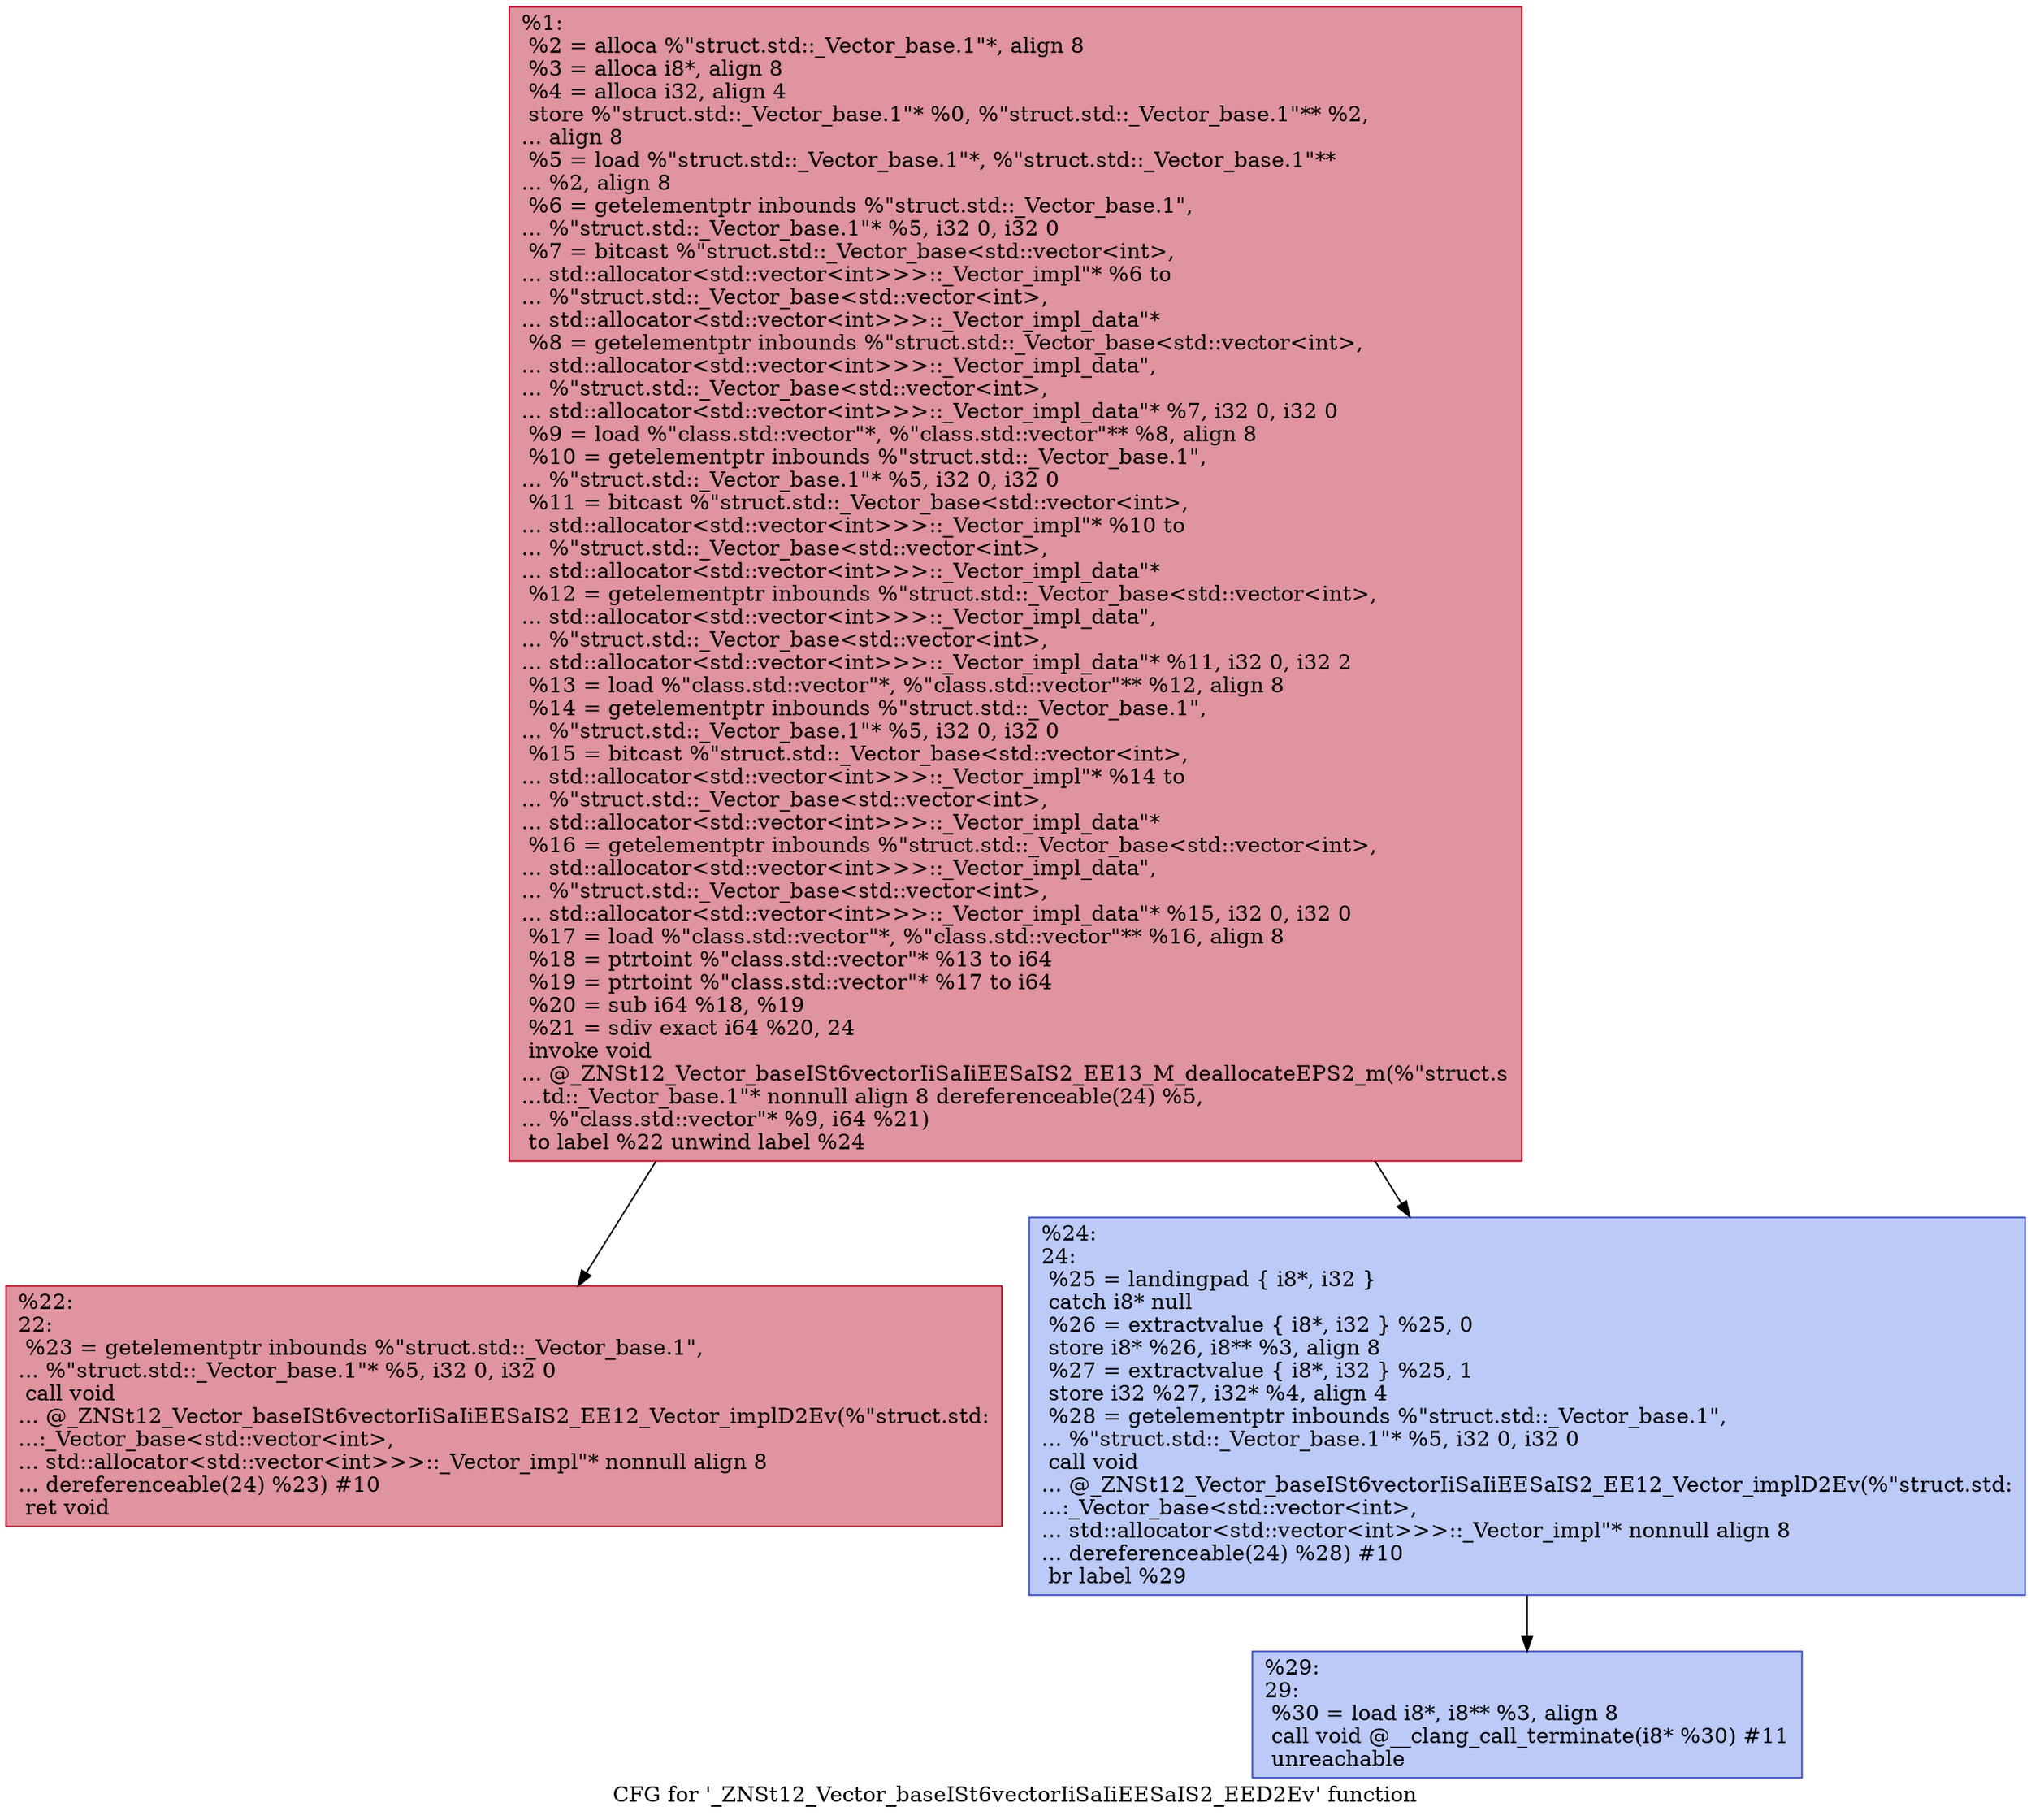 digraph "CFG for '_ZNSt12_Vector_baseISt6vectorIiSaIiEESaIS2_EED2Ev' function" {
	label="CFG for '_ZNSt12_Vector_baseISt6vectorIiSaIiEESaIS2_EED2Ev' function";

	Node0x562219a90d90 [shape=record,color="#b70d28ff", style=filled, fillcolor="#b70d2870",label="{%1:\l  %2 = alloca %\"struct.std::_Vector_base.1\"*, align 8\l  %3 = alloca i8*, align 8\l  %4 = alloca i32, align 4\l  store %\"struct.std::_Vector_base.1\"* %0, %\"struct.std::_Vector_base.1\"** %2,\l... align 8\l  %5 = load %\"struct.std::_Vector_base.1\"*, %\"struct.std::_Vector_base.1\"**\l... %2, align 8\l  %6 = getelementptr inbounds %\"struct.std::_Vector_base.1\",\l... %\"struct.std::_Vector_base.1\"* %5, i32 0, i32 0\l  %7 = bitcast %\"struct.std::_Vector_base\<std::vector\<int\>,\l... std::allocator\<std::vector\<int\>\>\>::_Vector_impl\"* %6 to\l... %\"struct.std::_Vector_base\<std::vector\<int\>,\l... std::allocator\<std::vector\<int\>\>\>::_Vector_impl_data\"*\l  %8 = getelementptr inbounds %\"struct.std::_Vector_base\<std::vector\<int\>,\l... std::allocator\<std::vector\<int\>\>\>::_Vector_impl_data\",\l... %\"struct.std::_Vector_base\<std::vector\<int\>,\l... std::allocator\<std::vector\<int\>\>\>::_Vector_impl_data\"* %7, i32 0, i32 0\l  %9 = load %\"class.std::vector\"*, %\"class.std::vector\"** %8, align 8\l  %10 = getelementptr inbounds %\"struct.std::_Vector_base.1\",\l... %\"struct.std::_Vector_base.1\"* %5, i32 0, i32 0\l  %11 = bitcast %\"struct.std::_Vector_base\<std::vector\<int\>,\l... std::allocator\<std::vector\<int\>\>\>::_Vector_impl\"* %10 to\l... %\"struct.std::_Vector_base\<std::vector\<int\>,\l... std::allocator\<std::vector\<int\>\>\>::_Vector_impl_data\"*\l  %12 = getelementptr inbounds %\"struct.std::_Vector_base\<std::vector\<int\>,\l... std::allocator\<std::vector\<int\>\>\>::_Vector_impl_data\",\l... %\"struct.std::_Vector_base\<std::vector\<int\>,\l... std::allocator\<std::vector\<int\>\>\>::_Vector_impl_data\"* %11, i32 0, i32 2\l  %13 = load %\"class.std::vector\"*, %\"class.std::vector\"** %12, align 8\l  %14 = getelementptr inbounds %\"struct.std::_Vector_base.1\",\l... %\"struct.std::_Vector_base.1\"* %5, i32 0, i32 0\l  %15 = bitcast %\"struct.std::_Vector_base\<std::vector\<int\>,\l... std::allocator\<std::vector\<int\>\>\>::_Vector_impl\"* %14 to\l... %\"struct.std::_Vector_base\<std::vector\<int\>,\l... std::allocator\<std::vector\<int\>\>\>::_Vector_impl_data\"*\l  %16 = getelementptr inbounds %\"struct.std::_Vector_base\<std::vector\<int\>,\l... std::allocator\<std::vector\<int\>\>\>::_Vector_impl_data\",\l... %\"struct.std::_Vector_base\<std::vector\<int\>,\l... std::allocator\<std::vector\<int\>\>\>::_Vector_impl_data\"* %15, i32 0, i32 0\l  %17 = load %\"class.std::vector\"*, %\"class.std::vector\"** %16, align 8\l  %18 = ptrtoint %\"class.std::vector\"* %13 to i64\l  %19 = ptrtoint %\"class.std::vector\"* %17 to i64\l  %20 = sub i64 %18, %19\l  %21 = sdiv exact i64 %20, 24\l  invoke void\l... @_ZNSt12_Vector_baseISt6vectorIiSaIiEESaIS2_EE13_M_deallocateEPS2_m(%\"struct.s\l...td::_Vector_base.1\"* nonnull align 8 dereferenceable(24) %5,\l... %\"class.std::vector\"* %9, i64 %21)\l          to label %22 unwind label %24\l}"];
	Node0x562219a90d90 -> Node0x562219a91910;
	Node0x562219a90d90 -> Node0x562219a91960;
	Node0x562219a91910 [shape=record,color="#b70d28ff", style=filled, fillcolor="#b70d2870",label="{%22:\l22:                                               \l  %23 = getelementptr inbounds %\"struct.std::_Vector_base.1\",\l... %\"struct.std::_Vector_base.1\"* %5, i32 0, i32 0\l  call void\l... @_ZNSt12_Vector_baseISt6vectorIiSaIiEESaIS2_EE12_Vector_implD2Ev(%\"struct.std:\l...:_Vector_base\<std::vector\<int\>,\l... std::allocator\<std::vector\<int\>\>\>::_Vector_impl\"* nonnull align 8\l... dereferenceable(24) %23) #10\l  ret void\l}"];
	Node0x562219a91960 [shape=record,color="#3d50c3ff", style=filled, fillcolor="#6687ed70",label="{%24:\l24:                                               \l  %25 = landingpad \{ i8*, i32 \}\l          catch i8* null\l  %26 = extractvalue \{ i8*, i32 \} %25, 0\l  store i8* %26, i8** %3, align 8\l  %27 = extractvalue \{ i8*, i32 \} %25, 1\l  store i32 %27, i32* %4, align 4\l  %28 = getelementptr inbounds %\"struct.std::_Vector_base.1\",\l... %\"struct.std::_Vector_base.1\"* %5, i32 0, i32 0\l  call void\l... @_ZNSt12_Vector_baseISt6vectorIiSaIiEESaIS2_EE12_Vector_implD2Ev(%\"struct.std:\l...:_Vector_base\<std::vector\<int\>,\l... std::allocator\<std::vector\<int\>\>\>::_Vector_impl\"* nonnull align 8\l... dereferenceable(24) %28) #10\l  br label %29\l}"];
	Node0x562219a91960 -> Node0x562219a92260;
	Node0x562219a92260 [shape=record,color="#3d50c3ff", style=filled, fillcolor="#6687ed70",label="{%29:\l29:                                               \l  %30 = load i8*, i8** %3, align 8\l  call void @__clang_call_terminate(i8* %30) #11\l  unreachable\l}"];
}
